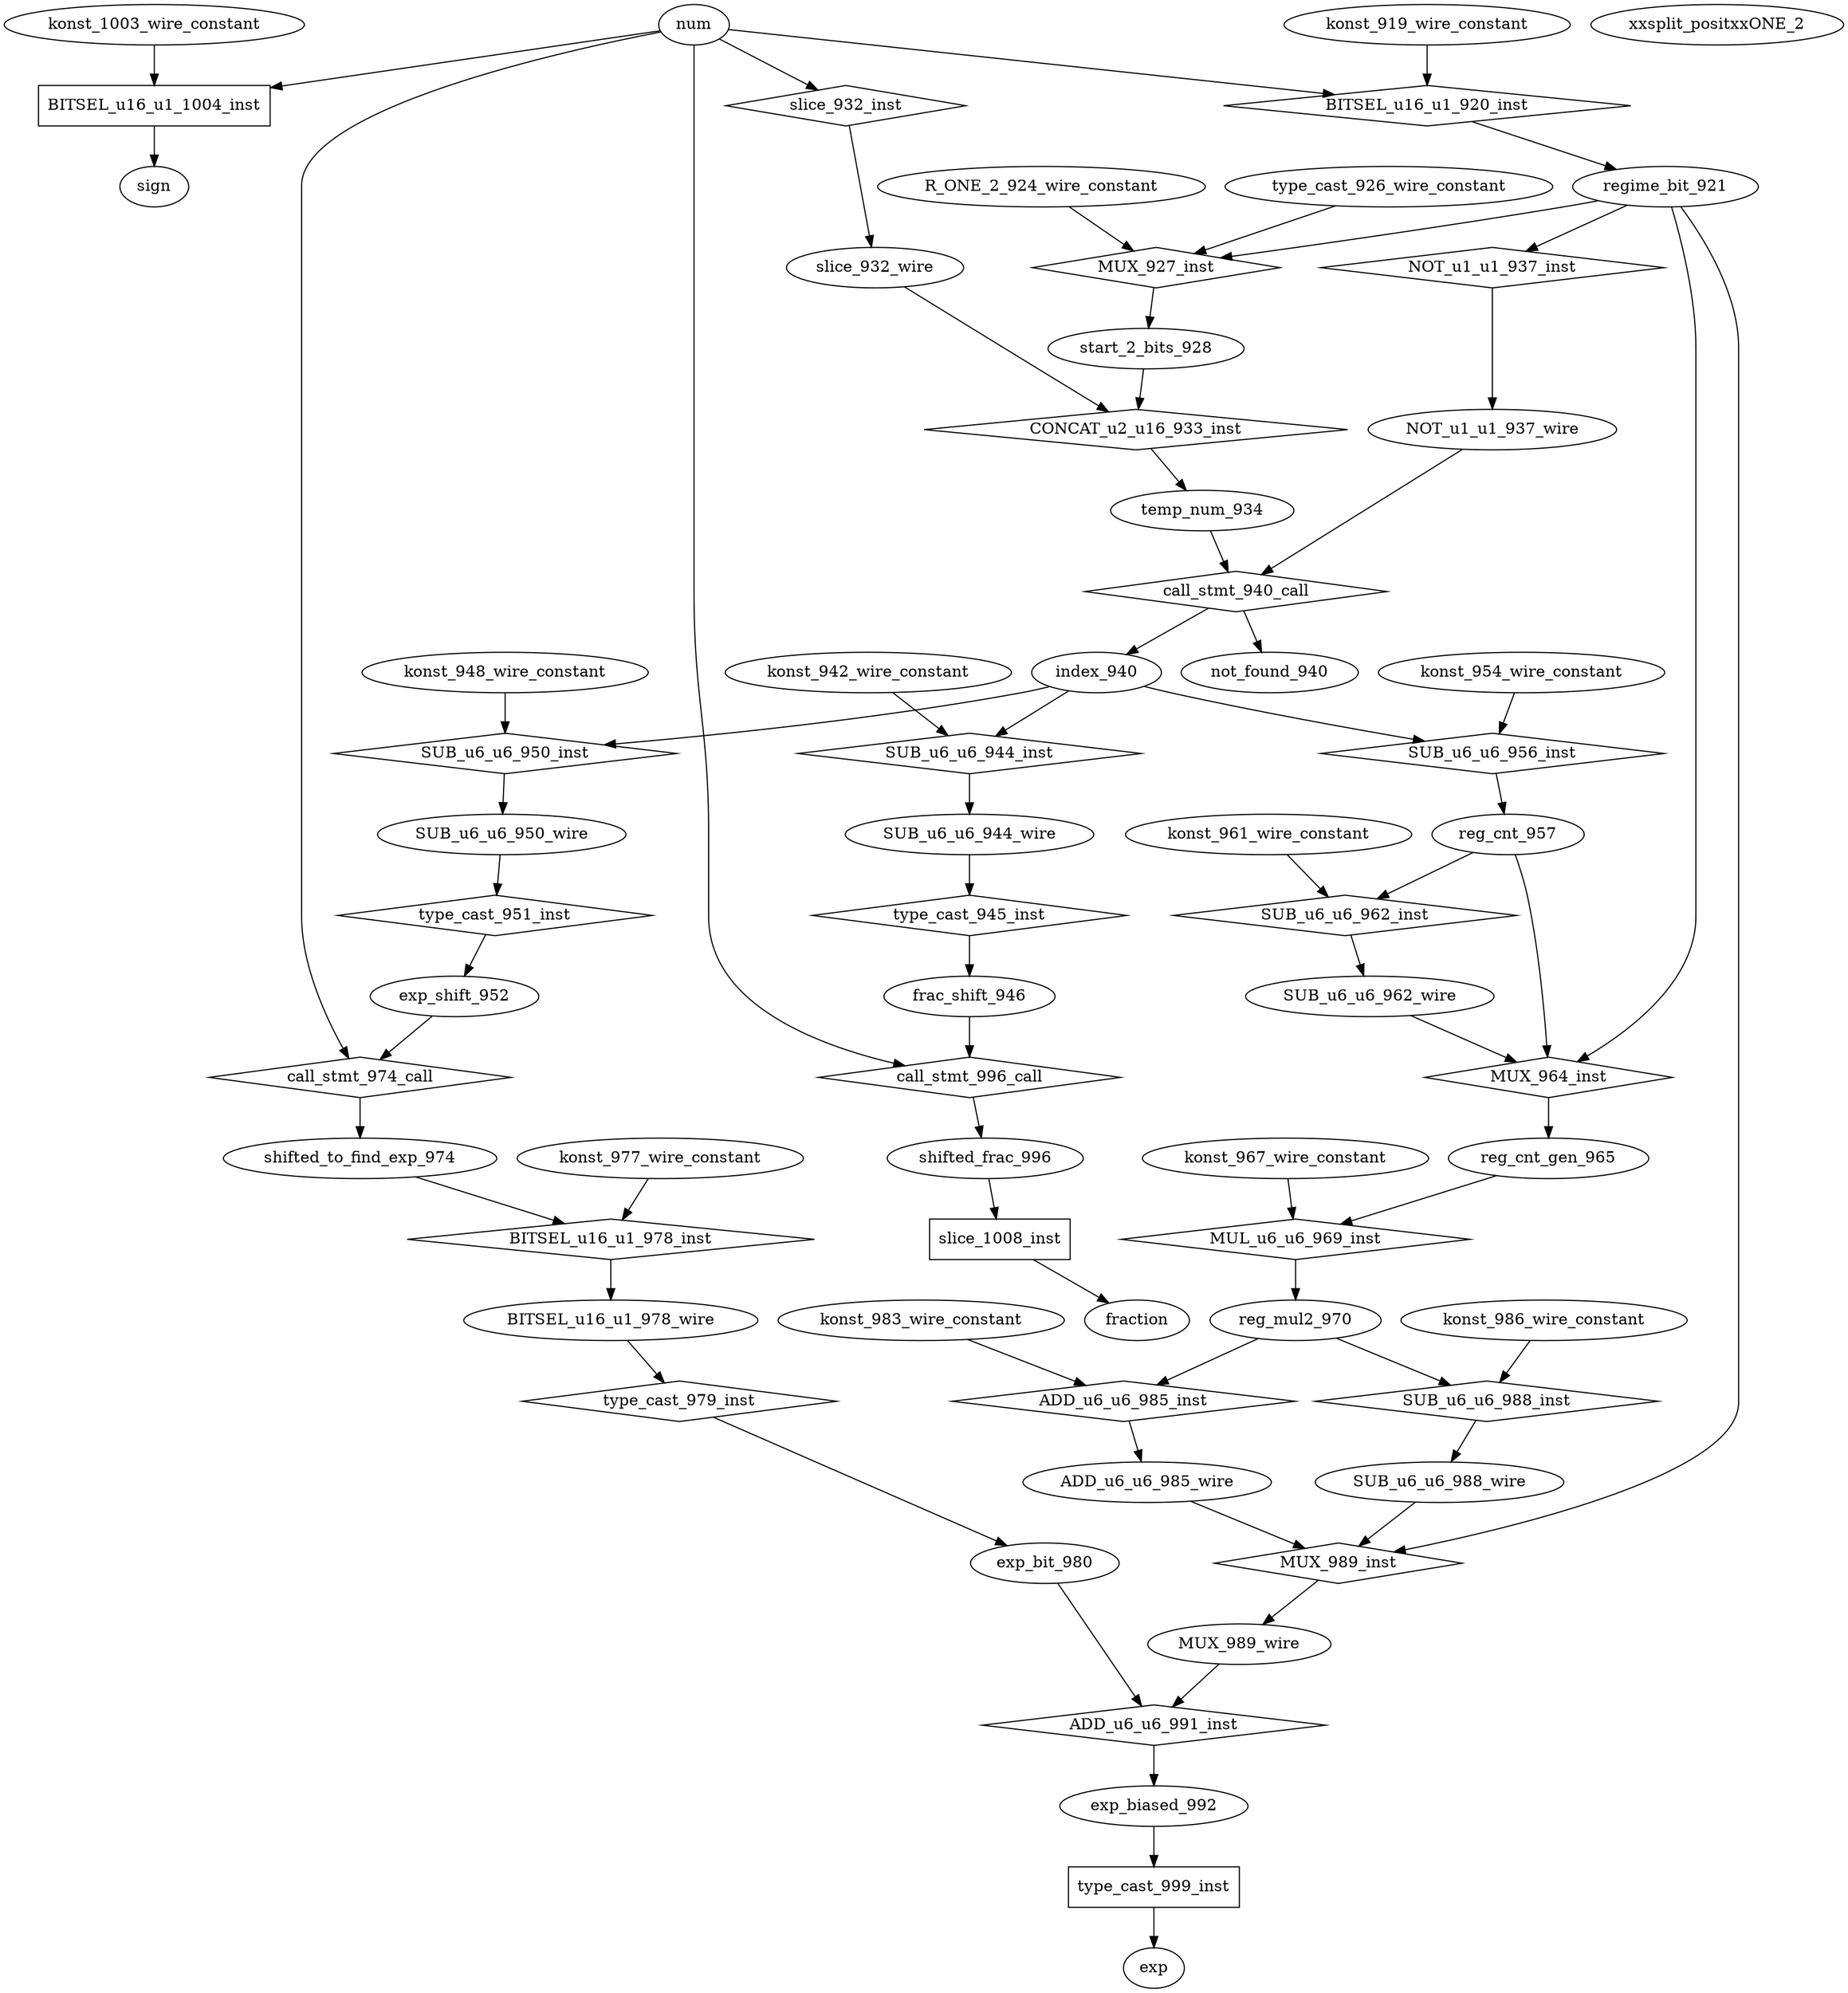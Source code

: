 digraph data_path {
  ADD_u6_u6_985_wire [shape=ellipse];
  BITSEL_u16_u1_978_wire [shape=ellipse];
  MUX_989_wire [shape=ellipse];
  NOT_u1_u1_937_wire [shape=ellipse];
  R_ONE_2_924_wire_constant [shape=ellipse];
  SUB_u6_u6_944_wire [shape=ellipse];
  SUB_u6_u6_950_wire [shape=ellipse];
  SUB_u6_u6_962_wire [shape=ellipse];
  SUB_u6_u6_988_wire [shape=ellipse];
  exp_biased_992 [shape=ellipse];
  exp_bit_980 [shape=ellipse];
  exp_shift_952 [shape=ellipse];
  frac_shift_946 [shape=ellipse];
  index_940 [shape=ellipse];
  konst_1003_wire_constant [shape=ellipse];
  konst_919_wire_constant [shape=ellipse];
  konst_942_wire_constant [shape=ellipse];
  konst_948_wire_constant [shape=ellipse];
  konst_954_wire_constant [shape=ellipse];
  konst_961_wire_constant [shape=ellipse];
  konst_967_wire_constant [shape=ellipse];
  konst_977_wire_constant [shape=ellipse];
  konst_983_wire_constant [shape=ellipse];
  konst_986_wire_constant [shape=ellipse];
  not_found_940 [shape=ellipse];
  reg_cnt_957 [shape=ellipse];
  reg_cnt_gen_965 [shape=ellipse];
  reg_mul2_970 [shape=ellipse];
  regime_bit_921 [shape=ellipse];
  shifted_frac_996 [shape=ellipse];
  shifted_to_find_exp_974 [shape=ellipse];
  slice_932_wire [shape=ellipse];
  start_2_bits_928 [shape=ellipse];
  temp_num_934 [shape=ellipse];
  type_cast_926_wire_constant [shape=ellipse];
  xxsplit_positxxONE_2 [shape=ellipse];
  ADD_u6_u6_985_inst [shape=diamond];
reg_mul2_970  -> ADD_u6_u6_985_inst;
konst_983_wire_constant  -> ADD_u6_u6_985_inst;
ADD_u6_u6_985_inst -> ADD_u6_u6_985_wire;
  ADD_u6_u6_991_inst [shape=diamond];
MUX_989_wire  -> ADD_u6_u6_991_inst;
exp_bit_980  -> ADD_u6_u6_991_inst;
ADD_u6_u6_991_inst -> exp_biased_992;
  BITSEL_u16_u1_1004_inst [shape=rectangle];
num  -> BITSEL_u16_u1_1004_inst;
konst_1003_wire_constant  -> BITSEL_u16_u1_1004_inst;
BITSEL_u16_u1_1004_inst -> sign;
  BITSEL_u16_u1_920_inst [shape=diamond];
num  -> BITSEL_u16_u1_920_inst;
konst_919_wire_constant  -> BITSEL_u16_u1_920_inst;
BITSEL_u16_u1_920_inst -> regime_bit_921;
  BITSEL_u16_u1_978_inst [shape=diamond];
shifted_to_find_exp_974  -> BITSEL_u16_u1_978_inst;
konst_977_wire_constant  -> BITSEL_u16_u1_978_inst;
BITSEL_u16_u1_978_inst -> BITSEL_u16_u1_978_wire;
  CONCAT_u2_u16_933_inst [shape=diamond];
start_2_bits_928  -> CONCAT_u2_u16_933_inst;
slice_932_wire  -> CONCAT_u2_u16_933_inst;
CONCAT_u2_u16_933_inst -> temp_num_934;
  MUL_u6_u6_969_inst [shape=diamond];
reg_cnt_gen_965  -> MUL_u6_u6_969_inst;
konst_967_wire_constant  -> MUL_u6_u6_969_inst;
MUL_u6_u6_969_inst -> reg_mul2_970;
  MUX_927_inst [shape=diamond];
regime_bit_921  -> MUX_927_inst;
R_ONE_2_924_wire_constant  -> MUX_927_inst;
type_cast_926_wire_constant  -> MUX_927_inst;
MUX_927_inst -> start_2_bits_928;
  MUX_964_inst [shape=diamond];
regime_bit_921  -> MUX_964_inst;
SUB_u6_u6_962_wire  -> MUX_964_inst;
reg_cnt_957  -> MUX_964_inst;
MUX_964_inst -> reg_cnt_gen_965;
  MUX_989_inst [shape=diamond];
regime_bit_921  -> MUX_989_inst;
ADD_u6_u6_985_wire  -> MUX_989_inst;
SUB_u6_u6_988_wire  -> MUX_989_inst;
MUX_989_inst -> MUX_989_wire;
  NOT_u1_u1_937_inst [shape=diamond];
regime_bit_921  -> NOT_u1_u1_937_inst;
NOT_u1_u1_937_inst -> NOT_u1_u1_937_wire;
  SUB_u6_u6_944_inst [shape=diamond];
konst_942_wire_constant  -> SUB_u6_u6_944_inst;
index_940  -> SUB_u6_u6_944_inst;
SUB_u6_u6_944_inst -> SUB_u6_u6_944_wire;
  SUB_u6_u6_950_inst [shape=diamond];
konst_948_wire_constant  -> SUB_u6_u6_950_inst;
index_940  -> SUB_u6_u6_950_inst;
SUB_u6_u6_950_inst -> SUB_u6_u6_950_wire;
  SUB_u6_u6_956_inst [shape=diamond];
konst_954_wire_constant  -> SUB_u6_u6_956_inst;
index_940  -> SUB_u6_u6_956_inst;
SUB_u6_u6_956_inst -> reg_cnt_957;
  SUB_u6_u6_962_inst [shape=diamond];
reg_cnt_957  -> SUB_u6_u6_962_inst;
konst_961_wire_constant  -> SUB_u6_u6_962_inst;
SUB_u6_u6_962_inst -> SUB_u6_u6_962_wire;
  SUB_u6_u6_988_inst [shape=diamond];
konst_986_wire_constant  -> SUB_u6_u6_988_inst;
reg_mul2_970  -> SUB_u6_u6_988_inst;
SUB_u6_u6_988_inst -> SUB_u6_u6_988_wire;
  call_stmt_940_call [shape=diamond];
temp_num_934  -> call_stmt_940_call;
NOT_u1_u1_937_wire  -> call_stmt_940_call;
call_stmt_940_call -> index_940;
call_stmt_940_call -> not_found_940;
  call_stmt_974_call [shape=diamond];
num  -> call_stmt_974_call;
exp_shift_952  -> call_stmt_974_call;
call_stmt_974_call -> shifted_to_find_exp_974;
  call_stmt_996_call [shape=diamond];
num  -> call_stmt_996_call;
frac_shift_946  -> call_stmt_996_call;
call_stmt_996_call -> shifted_frac_996;
  slice_1008_inst [shape=rectangle];
shifted_frac_996  -> slice_1008_inst;
slice_1008_inst -> fraction;
  slice_932_inst [shape=diamond];
num  -> slice_932_inst;
slice_932_inst -> slice_932_wire;
  type_cast_945_inst [shape=diamond];
SUB_u6_u6_944_wire  -> type_cast_945_inst;
type_cast_945_inst -> frac_shift_946;
  type_cast_951_inst [shape=diamond];
SUB_u6_u6_950_wire  -> type_cast_951_inst;
type_cast_951_inst -> exp_shift_952;
  type_cast_979_inst [shape=diamond];
BITSEL_u16_u1_978_wire  -> type_cast_979_inst;
type_cast_979_inst -> exp_bit_980;
  type_cast_999_inst [shape=rectangle];
exp_biased_992  -> type_cast_999_inst;
type_cast_999_inst -> exp;
}

